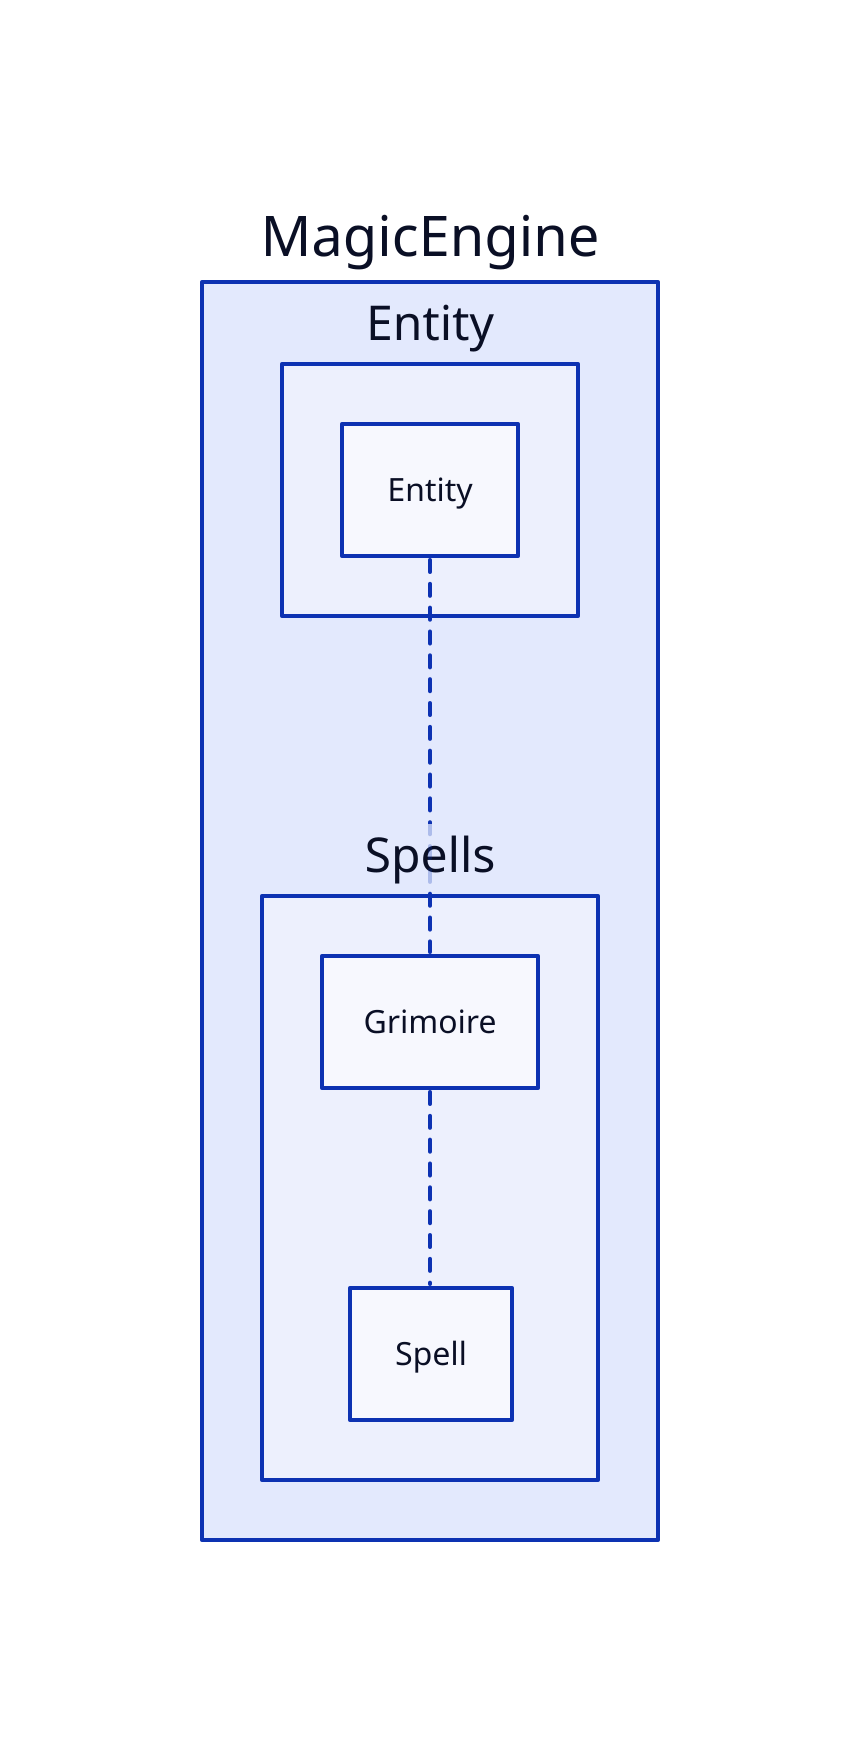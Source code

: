 # Nodes :
MagicEngine: {
    Entity: {
        Entity: Entity
    }
    Spells: {
        Spell: Spell
    }
}

# Links :
MagicEngine.Entity.Entity -- MagicEngine.Spells.Grimoire: {style.stroke-dash: 3}
MagicEngine.Spells.Grimoire -- MagicEngine.Spells.Spell: {style.stroke-dash: 3}
